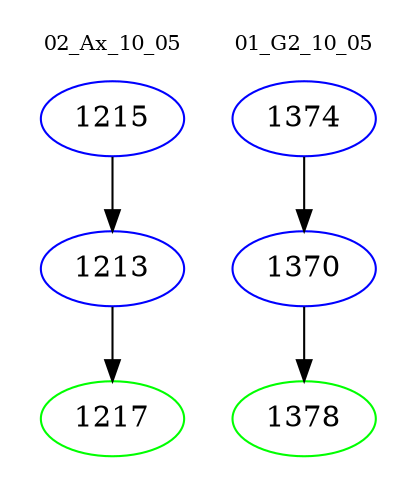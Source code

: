 digraph{
subgraph cluster_0 {
color = white
label = "02_Ax_10_05";
fontsize=10;
T0_1215 [label="1215", color="blue"]
T0_1215 -> T0_1213 [color="black"]
T0_1213 [label="1213", color="blue"]
T0_1213 -> T0_1217 [color="black"]
T0_1217 [label="1217", color="green"]
}
subgraph cluster_1 {
color = white
label = "01_G2_10_05";
fontsize=10;
T1_1374 [label="1374", color="blue"]
T1_1374 -> T1_1370 [color="black"]
T1_1370 [label="1370", color="blue"]
T1_1370 -> T1_1378 [color="black"]
T1_1378 [label="1378", color="green"]
}
}
